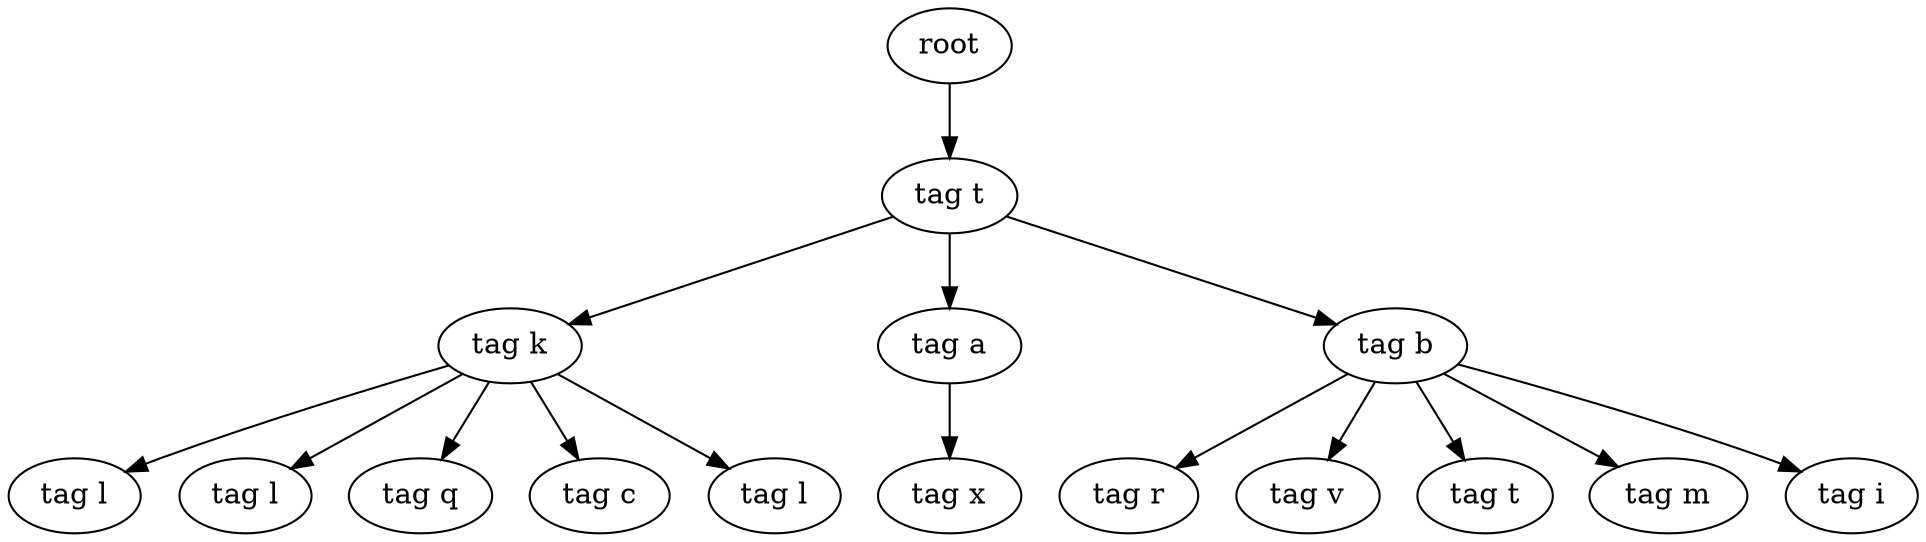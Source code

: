 digraph Tree{
0[label="root"];
0->00
00[label="tag t"];
00->000
000[label="tag k"];
000->0000
0000[label="tag l"];
000->0001
0001[label="tag l"];
000->0002
0002[label="tag q"];
000->0003
0003[label="tag c"];
000->0004
0004[label="tag l"];
00->001
001[label="tag a"];
001->0010
0010[label="tag x"];
00->002
002[label="tag b"];
002->0020
0020[label="tag r"];
002->0021
0021[label="tag v"];
002->0022
0022[label="tag t"];
002->0023
0023[label="tag m"];
002->0024
0024[label="tag i"];
}
